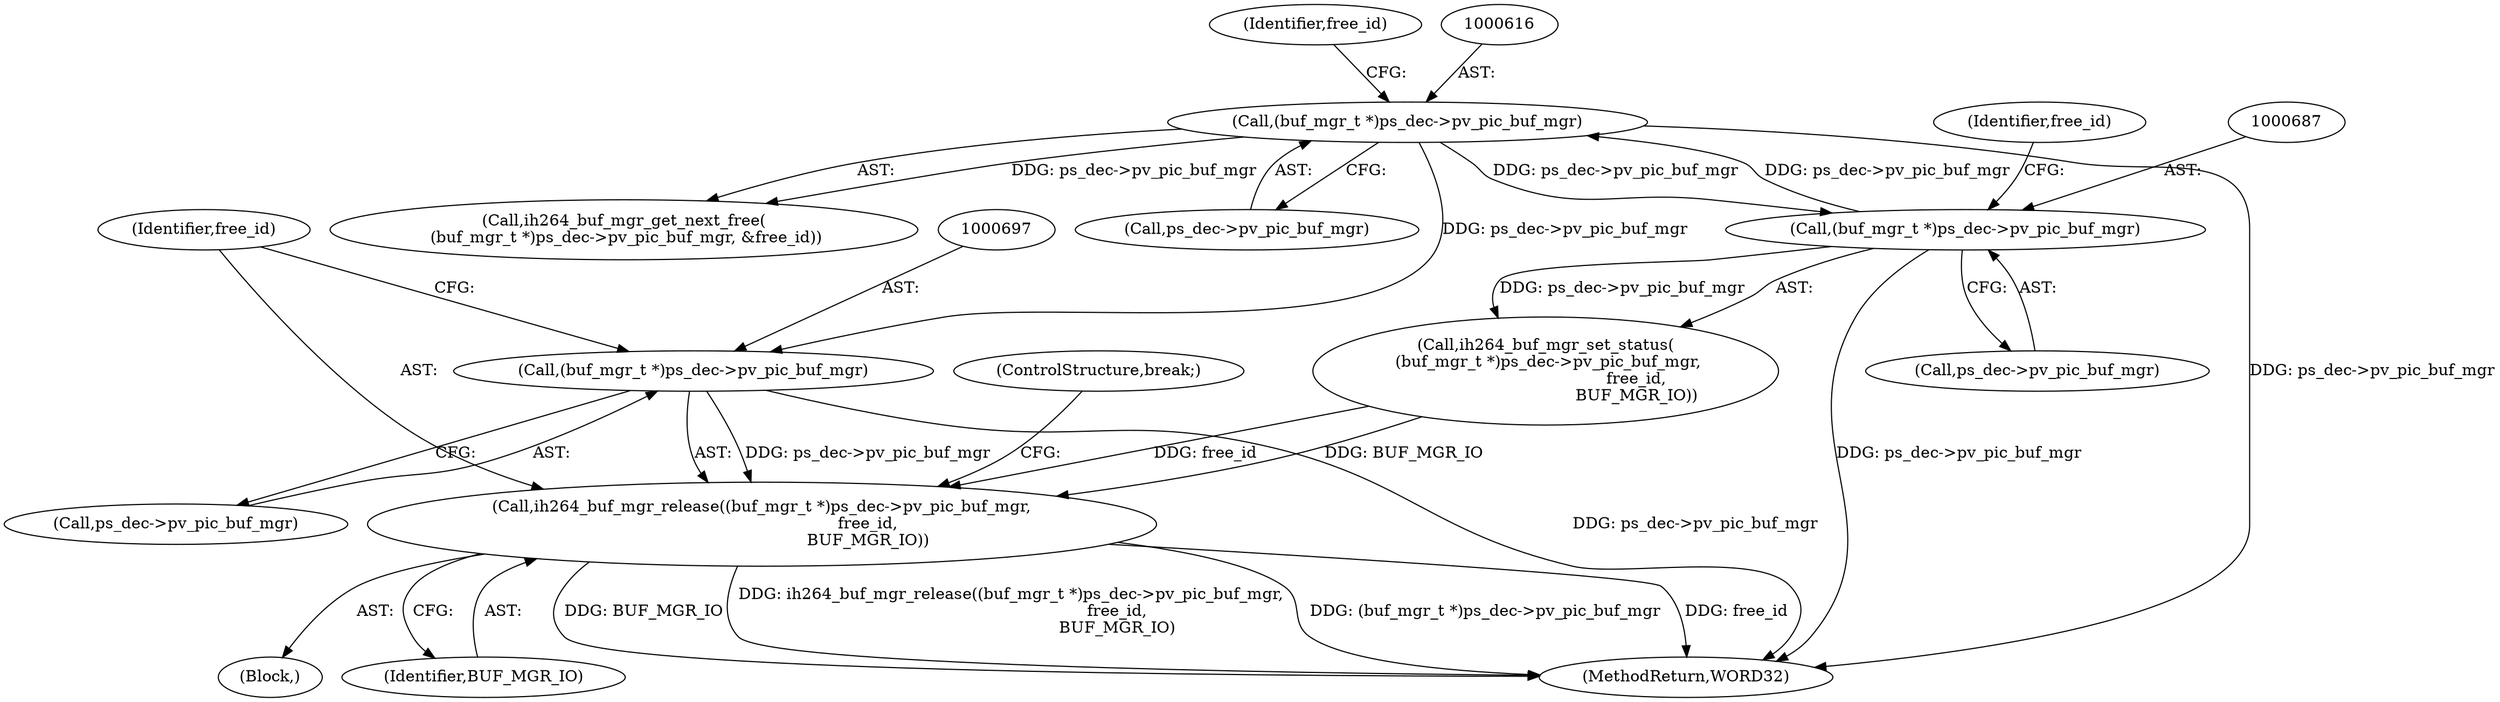 digraph "0_Android_33ef7de9ddc8ea7eb9cbc440d1cf89957a0c267b@pointer" {
"1000696" [label="(Call,(buf_mgr_t *)ps_dec->pv_pic_buf_mgr)"];
"1000615" [label="(Call,(buf_mgr_t *)ps_dec->pv_pic_buf_mgr)"];
"1000686" [label="(Call,(buf_mgr_t *)ps_dec->pv_pic_buf_mgr)"];
"1000695" [label="(Call,ih264_buf_mgr_release((buf_mgr_t *)ps_dec->pv_pic_buf_mgr,\n                                          free_id,\n                                          BUF_MGR_IO))"];
"1000694" [label="(Block,)"];
"1000696" [label="(Call,(buf_mgr_t *)ps_dec->pv_pic_buf_mgr)"];
"1002186" [label="(MethodReturn,WORD32)"];
"1000702" [label="(Identifier,BUF_MGR_IO)"];
"1000621" [label="(Identifier,free_id)"];
"1000695" [label="(Call,ih264_buf_mgr_release((buf_mgr_t *)ps_dec->pv_pic_buf_mgr,\n                                          free_id,\n                                          BUF_MGR_IO))"];
"1000614" [label="(Call,ih264_buf_mgr_get_next_free(\n (buf_mgr_t *)ps_dec->pv_pic_buf_mgr, &free_id))"];
"1000617" [label="(Call,ps_dec->pv_pic_buf_mgr)"];
"1000703" [label="(ControlStructure,break;)"];
"1000686" [label="(Call,(buf_mgr_t *)ps_dec->pv_pic_buf_mgr)"];
"1000691" [label="(Identifier,free_id)"];
"1000685" [label="(Call,ih264_buf_mgr_set_status(\n (buf_mgr_t *)ps_dec->pv_pic_buf_mgr,\n                                    free_id,\n                                    BUF_MGR_IO))"];
"1000698" [label="(Call,ps_dec->pv_pic_buf_mgr)"];
"1000688" [label="(Call,ps_dec->pv_pic_buf_mgr)"];
"1000615" [label="(Call,(buf_mgr_t *)ps_dec->pv_pic_buf_mgr)"];
"1000701" [label="(Identifier,free_id)"];
"1000696" -> "1000695"  [label="AST: "];
"1000696" -> "1000698"  [label="CFG: "];
"1000697" -> "1000696"  [label="AST: "];
"1000698" -> "1000696"  [label="AST: "];
"1000701" -> "1000696"  [label="CFG: "];
"1000696" -> "1002186"  [label="DDG: ps_dec->pv_pic_buf_mgr"];
"1000696" -> "1000695"  [label="DDG: ps_dec->pv_pic_buf_mgr"];
"1000615" -> "1000696"  [label="DDG: ps_dec->pv_pic_buf_mgr"];
"1000615" -> "1000614"  [label="AST: "];
"1000615" -> "1000617"  [label="CFG: "];
"1000616" -> "1000615"  [label="AST: "];
"1000617" -> "1000615"  [label="AST: "];
"1000621" -> "1000615"  [label="CFG: "];
"1000615" -> "1002186"  [label="DDG: ps_dec->pv_pic_buf_mgr"];
"1000615" -> "1000614"  [label="DDG: ps_dec->pv_pic_buf_mgr"];
"1000686" -> "1000615"  [label="DDG: ps_dec->pv_pic_buf_mgr"];
"1000615" -> "1000686"  [label="DDG: ps_dec->pv_pic_buf_mgr"];
"1000686" -> "1000685"  [label="AST: "];
"1000686" -> "1000688"  [label="CFG: "];
"1000687" -> "1000686"  [label="AST: "];
"1000688" -> "1000686"  [label="AST: "];
"1000691" -> "1000686"  [label="CFG: "];
"1000686" -> "1002186"  [label="DDG: ps_dec->pv_pic_buf_mgr"];
"1000686" -> "1000685"  [label="DDG: ps_dec->pv_pic_buf_mgr"];
"1000695" -> "1000694"  [label="AST: "];
"1000695" -> "1000702"  [label="CFG: "];
"1000701" -> "1000695"  [label="AST: "];
"1000702" -> "1000695"  [label="AST: "];
"1000703" -> "1000695"  [label="CFG: "];
"1000695" -> "1002186"  [label="DDG: ih264_buf_mgr_release((buf_mgr_t *)ps_dec->pv_pic_buf_mgr,\n                                          free_id,\n                                          BUF_MGR_IO)"];
"1000695" -> "1002186"  [label="DDG: (buf_mgr_t *)ps_dec->pv_pic_buf_mgr"];
"1000695" -> "1002186"  [label="DDG: free_id"];
"1000695" -> "1002186"  [label="DDG: BUF_MGR_IO"];
"1000685" -> "1000695"  [label="DDG: free_id"];
"1000685" -> "1000695"  [label="DDG: BUF_MGR_IO"];
}
